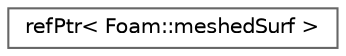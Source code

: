 digraph "Graphical Class Hierarchy"
{
 // LATEX_PDF_SIZE
  bgcolor="transparent";
  edge [fontname=Helvetica,fontsize=10,labelfontname=Helvetica,labelfontsize=10];
  node [fontname=Helvetica,fontsize=10,shape=box,height=0.2,width=0.4];
  rankdir="LR";
  Node0 [id="Node000000",label="refPtr\< Foam::meshedSurf \>",height=0.2,width=0.4,color="grey40", fillcolor="white", style="filled",URL="$classFoam_1_1refPtr.html",tooltip=" "];
}
